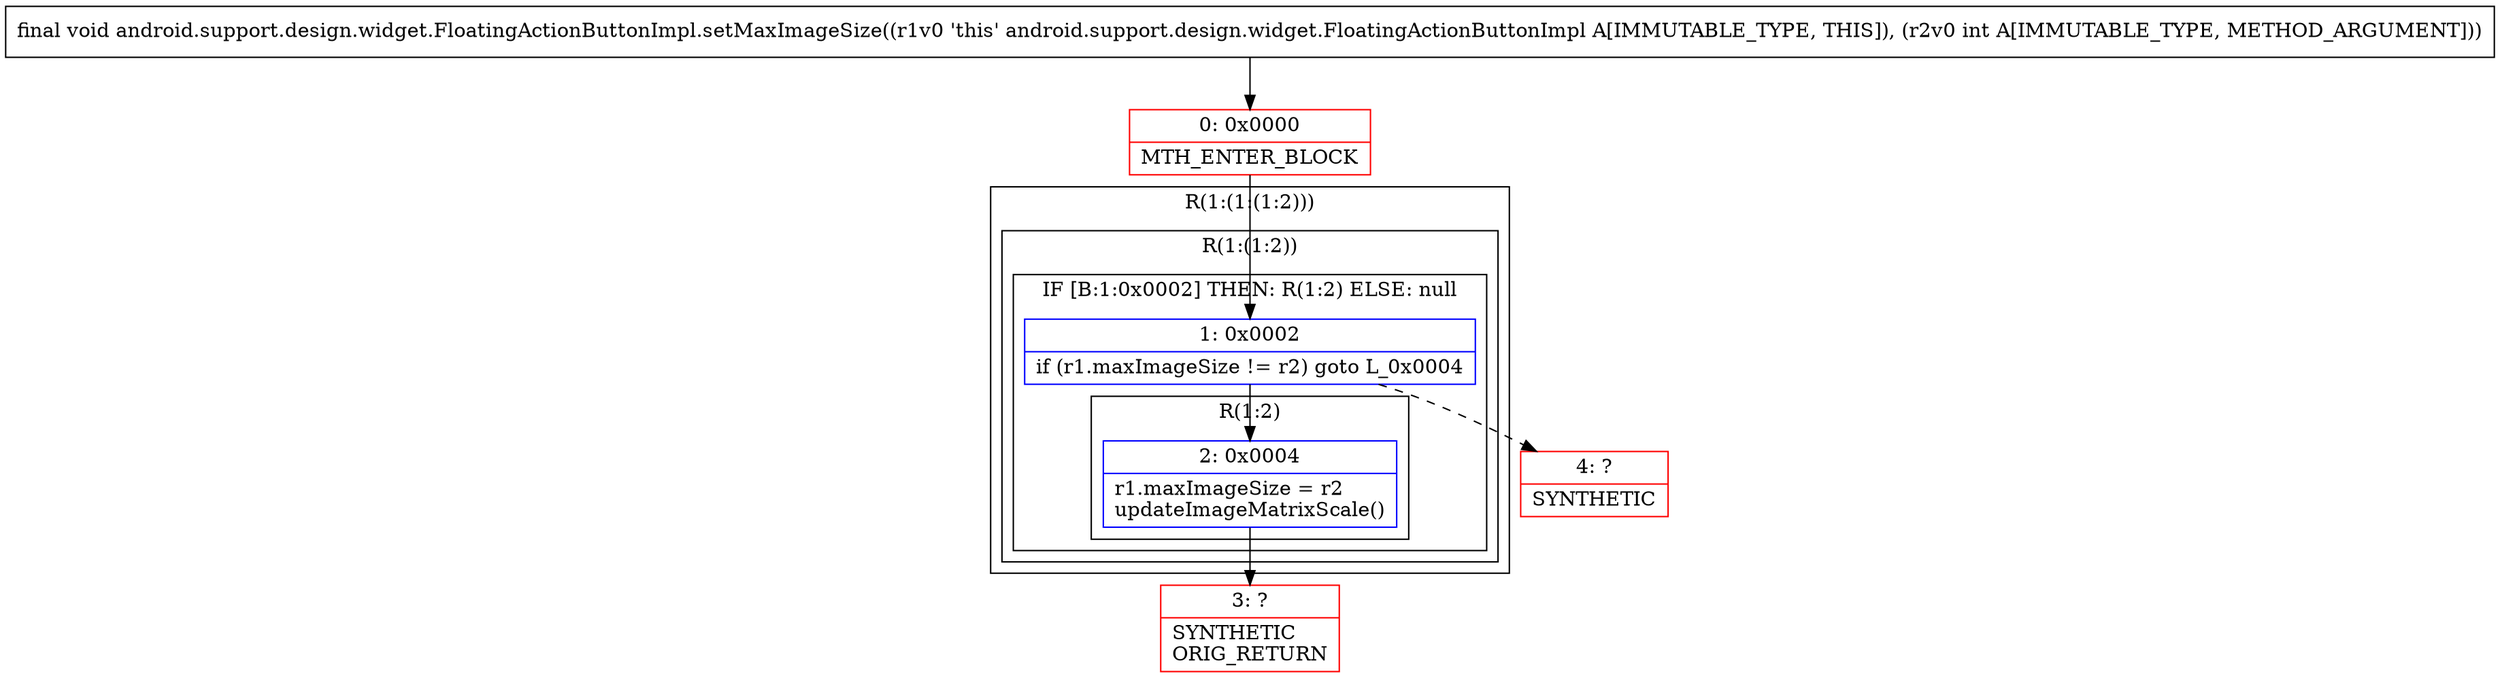 digraph "CFG forandroid.support.design.widget.FloatingActionButtonImpl.setMaxImageSize(I)V" {
subgraph cluster_Region_1128657758 {
label = "R(1:(1:(1:2)))";
node [shape=record,color=blue];
subgraph cluster_Region_1346798336 {
label = "R(1:(1:2))";
node [shape=record,color=blue];
subgraph cluster_IfRegion_128253817 {
label = "IF [B:1:0x0002] THEN: R(1:2) ELSE: null";
node [shape=record,color=blue];
Node_1 [shape=record,label="{1\:\ 0x0002|if (r1.maxImageSize != r2) goto L_0x0004\l}"];
subgraph cluster_Region_1068989786 {
label = "R(1:2)";
node [shape=record,color=blue];
Node_2 [shape=record,label="{2\:\ 0x0004|r1.maxImageSize = r2\lupdateImageMatrixScale()\l}"];
}
}
}
}
Node_0 [shape=record,color=red,label="{0\:\ 0x0000|MTH_ENTER_BLOCK\l}"];
Node_3 [shape=record,color=red,label="{3\:\ ?|SYNTHETIC\lORIG_RETURN\l}"];
Node_4 [shape=record,color=red,label="{4\:\ ?|SYNTHETIC\l}"];
MethodNode[shape=record,label="{final void android.support.design.widget.FloatingActionButtonImpl.setMaxImageSize((r1v0 'this' android.support.design.widget.FloatingActionButtonImpl A[IMMUTABLE_TYPE, THIS]), (r2v0 int A[IMMUTABLE_TYPE, METHOD_ARGUMENT])) }"];
MethodNode -> Node_0;
Node_1 -> Node_2;
Node_1 -> Node_4[style=dashed];
Node_2 -> Node_3;
Node_0 -> Node_1;
}

